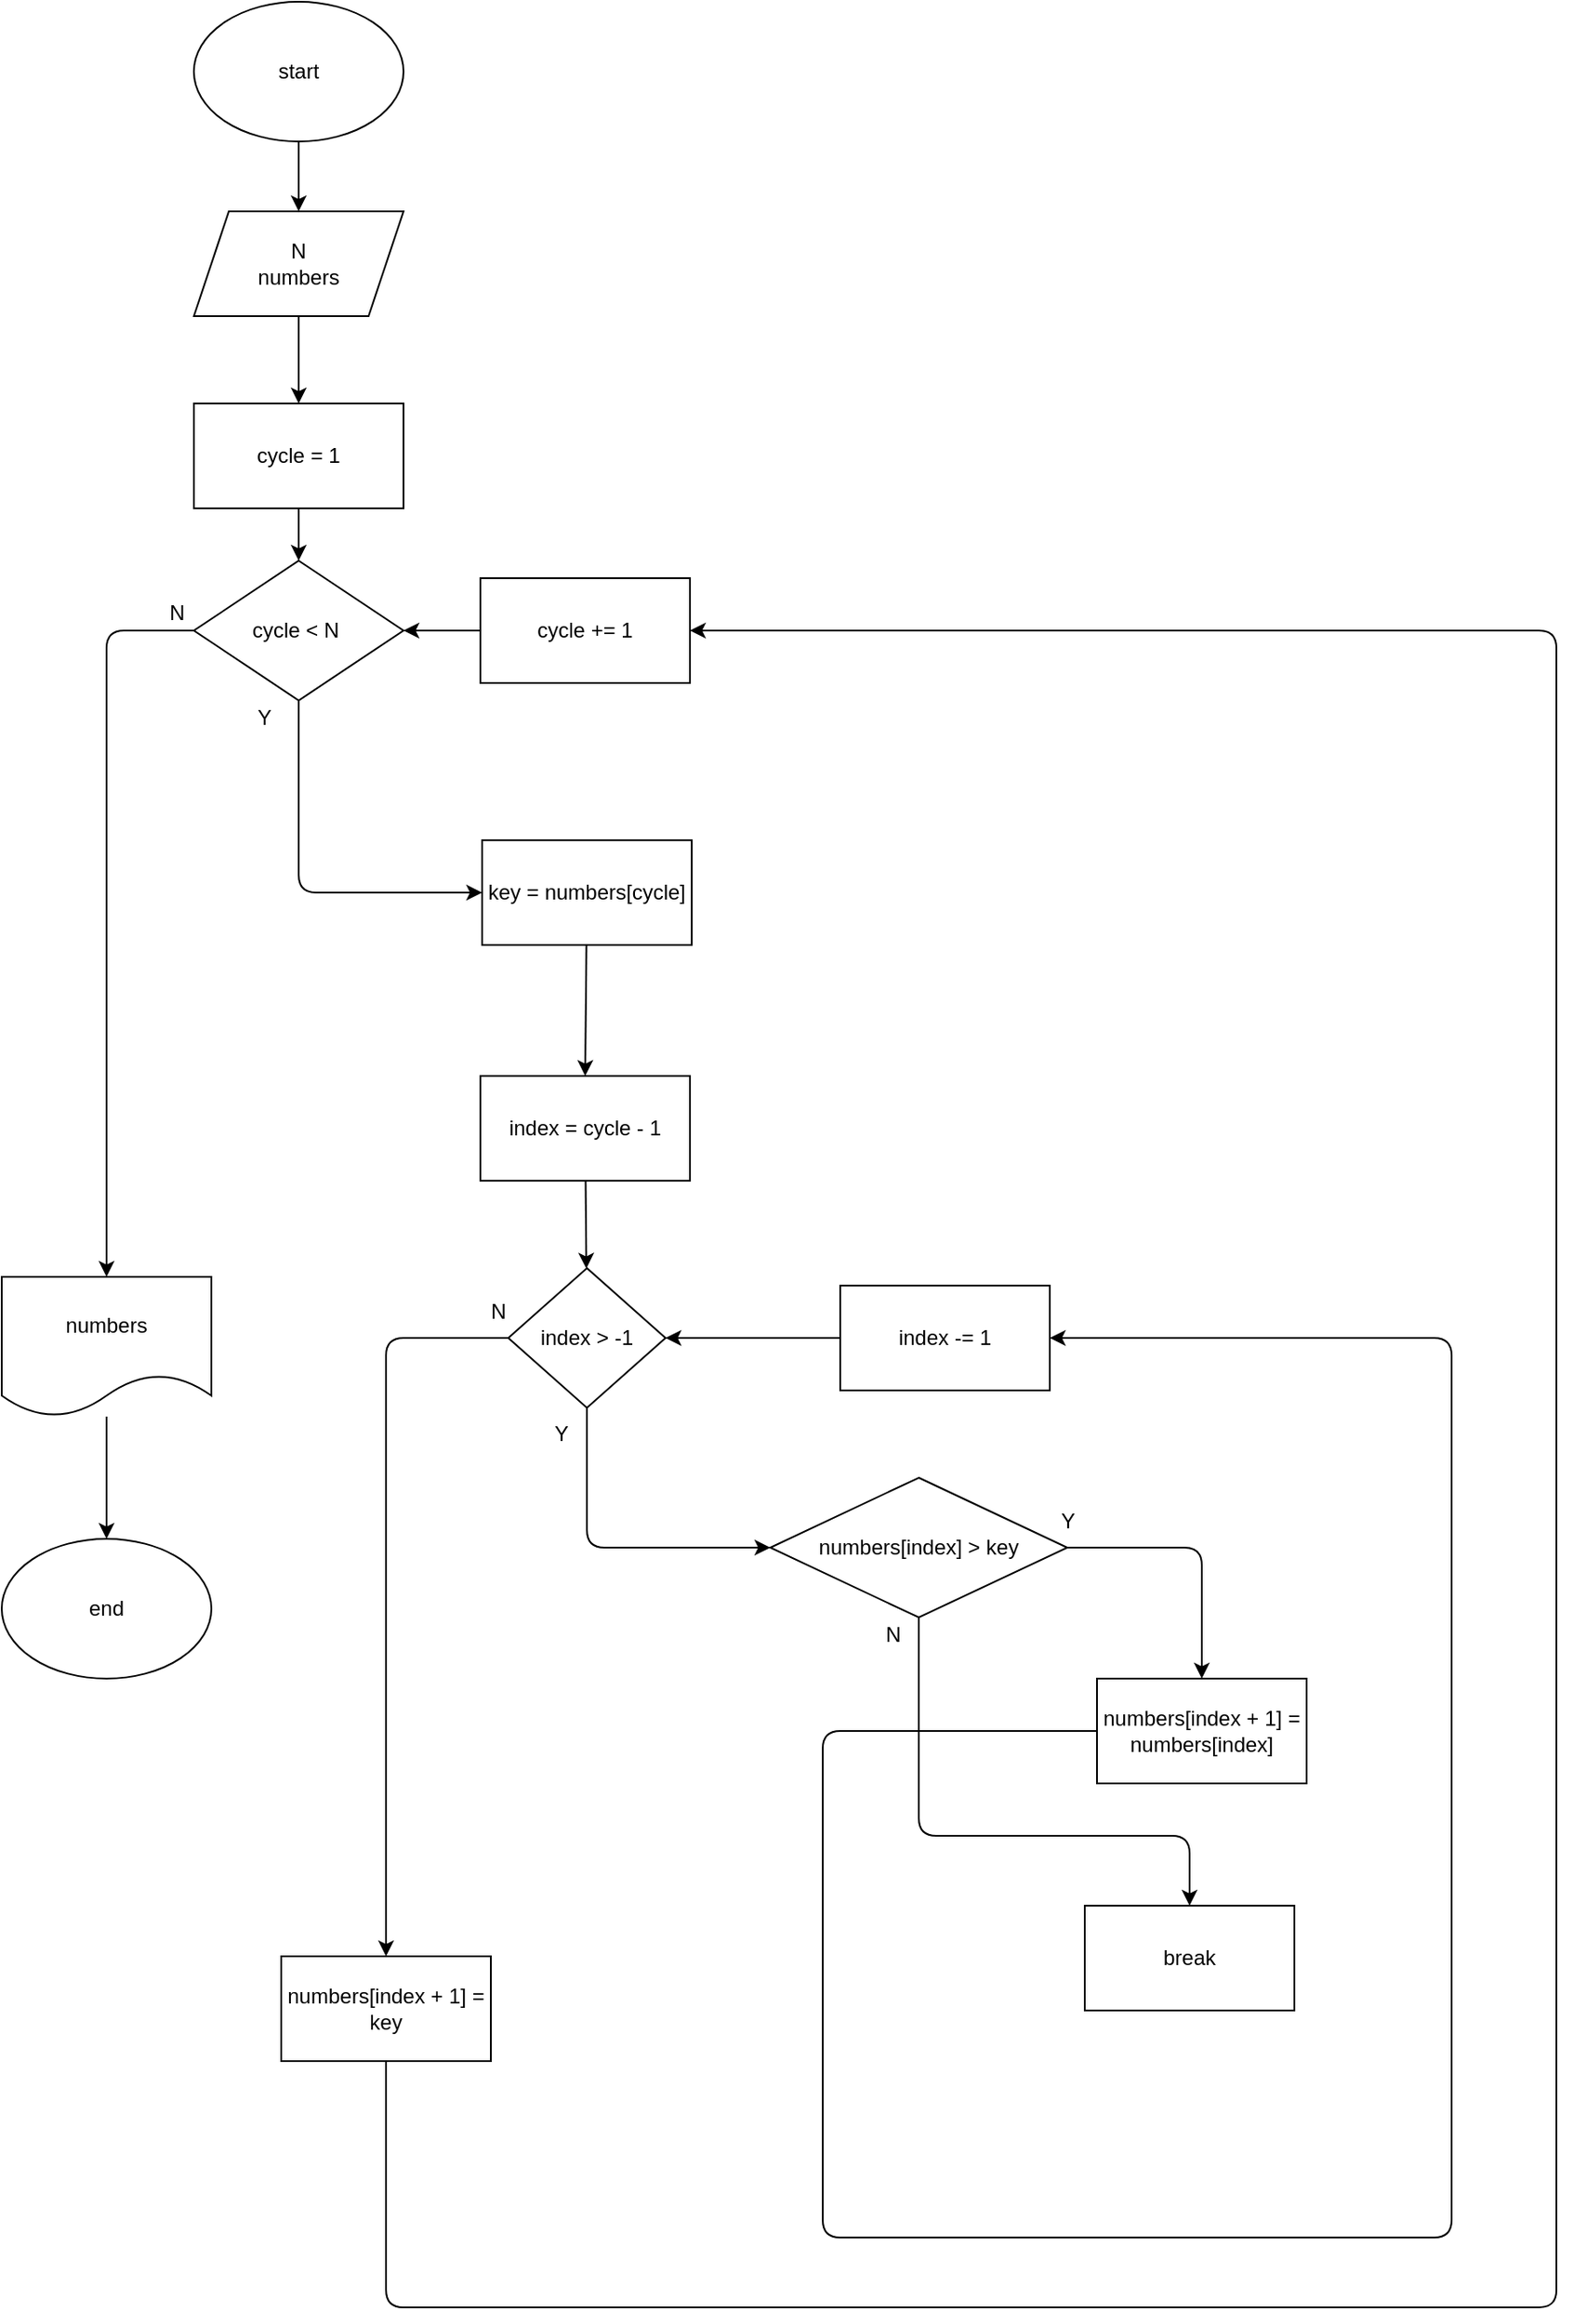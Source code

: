 <mxfile>
    <diagram id="p3Zgos1GO5HydNpql1um" name="Page-1">
        <mxGraphModel dx="822" dy="566" grid="1" gridSize="10" guides="1" tooltips="1" connect="1" arrows="1" fold="1" page="1" pageScale="1" pageWidth="827" pageHeight="1169" math="0" shadow="0">
            <root>
                <mxCell id="0"/>
                <mxCell id="1" parent="0"/>
                <mxCell id="3" value="" style="edgeStyle=none;html=1;" edge="1" parent="1" source="4" target="6">
                    <mxGeometry relative="1" as="geometry"/>
                </mxCell>
                <mxCell id="4" value="start" style="ellipse;whiteSpace=wrap;html=1;" vertex="1" parent="1">
                    <mxGeometry x="190" y="50" width="120" height="80" as="geometry"/>
                </mxCell>
                <mxCell id="5" value="" style="edgeStyle=none;html=1;" edge="1" parent="1" source="6" target="8">
                    <mxGeometry relative="1" as="geometry"/>
                </mxCell>
                <mxCell id="6" value="N&lt;br&gt;numbers" style="shape=parallelogram;perimeter=parallelogramPerimeter;whiteSpace=wrap;html=1;fixedSize=1;" vertex="1" parent="1">
                    <mxGeometry x="190" y="170" width="120" height="60" as="geometry"/>
                </mxCell>
                <mxCell id="7" value="" style="edgeStyle=none;html=1;" edge="1" parent="1" source="8" target="11">
                    <mxGeometry relative="1" as="geometry"/>
                </mxCell>
                <mxCell id="8" value="cycle = 1" style="whiteSpace=wrap;html=1;" vertex="1" parent="1">
                    <mxGeometry x="190" y="280" width="120" height="60" as="geometry"/>
                </mxCell>
                <mxCell id="9" value="" style="edgeStyle=none;html=1;entryX=0;entryY=0.5;entryDx=0;entryDy=0;" edge="1" parent="1" source="11" target="49">
                    <mxGeometry relative="1" as="geometry">
                        <Array as="points">
                            <mxPoint x="250" y="560"/>
                        </Array>
                        <mxPoint x="360" y="550" as="targetPoint"/>
                    </mxGeometry>
                </mxCell>
                <mxCell id="10" style="edgeStyle=none;html=1;entryX=0.5;entryY=0;entryDx=0;entryDy=0;" edge="1" parent="1" source="11" target="29">
                    <mxGeometry relative="1" as="geometry">
                        <mxPoint x="130" y="750" as="targetPoint"/>
                        <Array as="points">
                            <mxPoint x="140" y="410"/>
                        </Array>
                    </mxGeometry>
                </mxCell>
                <mxCell id="11" value="cycle &amp;lt; N&amp;nbsp;" style="rhombus;whiteSpace=wrap;html=1;" vertex="1" parent="1">
                    <mxGeometry x="190" y="370" width="120" height="80" as="geometry"/>
                </mxCell>
                <mxCell id="12" value="" style="edgeStyle=none;html=1;" edge="1" parent="1" source="13" target="11">
                    <mxGeometry relative="1" as="geometry"/>
                </mxCell>
                <mxCell id="13" value="cycle += 1" style="whiteSpace=wrap;html=1;" vertex="1" parent="1">
                    <mxGeometry x="354" y="380" width="120" height="60" as="geometry"/>
                </mxCell>
                <mxCell id="22" style="edgeStyle=none;html=1;entryX=1;entryY=0.5;entryDx=0;entryDy=0;" edge="1" parent="1" source="23">
                    <mxGeometry relative="1" as="geometry">
                        <Array as="points">
                            <mxPoint x="595" y="1020"/>
                            <mxPoint x="1000" y="1020"/>
                            <mxPoint x="1000" y="670"/>
                        </Array>
                        <mxPoint x="650" y="670" as="targetPoint"/>
                    </mxGeometry>
                </mxCell>
                <mxCell id="26" value="Y" style="text;html=1;align=center;verticalAlign=middle;resizable=0;points=[];autosize=1;strokeColor=none;fillColor=none;" vertex="1" parent="1">
                    <mxGeometry x="220" y="450" width="20" height="20" as="geometry"/>
                </mxCell>
                <mxCell id="27" value="end" style="ellipse;whiteSpace=wrap;html=1;" vertex="1" parent="1">
                    <mxGeometry x="80" y="930" width="120" height="80" as="geometry"/>
                </mxCell>
                <mxCell id="28" style="edgeStyle=none;html=1;entryX=0.5;entryY=0;entryDx=0;entryDy=0;" edge="1" parent="1" source="29" target="27">
                    <mxGeometry relative="1" as="geometry"/>
                </mxCell>
                <mxCell id="29" value="numbers" style="shape=document;whiteSpace=wrap;html=1;boundedLbl=1;" vertex="1" parent="1">
                    <mxGeometry x="80" y="780" width="120" height="80" as="geometry"/>
                </mxCell>
                <mxCell id="42" value="" style="edgeStyle=none;html=1;" edge="1" parent="1" source="43" target="45">
                    <mxGeometry relative="1" as="geometry"/>
                </mxCell>
                <mxCell id="43" value="index = cycle - 1" style="whiteSpace=wrap;html=1;" vertex="1" parent="1">
                    <mxGeometry x="354" y="665" width="120" height="60" as="geometry"/>
                </mxCell>
                <mxCell id="44" style="edgeStyle=none;html=1;entryX=0;entryY=0.5;entryDx=0;entryDy=0;" edge="1" parent="1" source="45" target="48">
                    <mxGeometry relative="1" as="geometry">
                        <mxPoint x="520" y="935" as="targetPoint"/>
                        <Array as="points">
                            <mxPoint x="415" y="935"/>
                        </Array>
                    </mxGeometry>
                </mxCell>
                <mxCell id="61" style="edgeStyle=none;html=1;entryX=1;entryY=0.5;entryDx=0;entryDy=0;exitX=0.5;exitY=1;exitDx=0;exitDy=0;" edge="1" parent="1" source="65" target="13">
                    <mxGeometry relative="1" as="geometry">
                        <mxPoint x="290" y="1260" as="sourcePoint"/>
                        <Array as="points">
                            <mxPoint x="300" y="1370"/>
                            <mxPoint x="970" y="1370"/>
                            <mxPoint x="970" y="410"/>
                        </Array>
                    </mxGeometry>
                </mxCell>
                <mxCell id="67" style="edgeStyle=none;html=1;entryX=0.5;entryY=0;entryDx=0;entryDy=0;" edge="1" parent="1" source="45" target="65">
                    <mxGeometry relative="1" as="geometry">
                        <Array as="points">
                            <mxPoint x="300" y="815"/>
                        </Array>
                    </mxGeometry>
                </mxCell>
                <mxCell id="45" value="index &amp;gt; -1" style="rhombus;whiteSpace=wrap;html=1;" vertex="1" parent="1">
                    <mxGeometry x="370" y="775" width="90" height="80" as="geometry"/>
                </mxCell>
                <mxCell id="46" value="" style="edgeStyle=none;html=1;entryX=1;entryY=0.5;entryDx=0;entryDy=0;" edge="1" parent="1" source="47" target="45">
                    <mxGeometry relative="1" as="geometry"/>
                </mxCell>
                <mxCell id="47" value="index -= 1" style="whiteSpace=wrap;html=1;" vertex="1" parent="1">
                    <mxGeometry x="560" y="785" width="120" height="60" as="geometry"/>
                </mxCell>
                <mxCell id="52" value="" style="edgeStyle=none;html=1;" edge="1" parent="1" source="48" target="51">
                    <mxGeometry relative="1" as="geometry">
                        <Array as="points">
                            <mxPoint x="767" y="935"/>
                        </Array>
                    </mxGeometry>
                </mxCell>
                <mxCell id="54" style="edgeStyle=none;html=1;entryX=0.5;entryY=0;entryDx=0;entryDy=0;" edge="1" parent="1" source="48" target="55">
                    <mxGeometry relative="1" as="geometry">
                        <mxPoint x="760" y="1130" as="targetPoint"/>
                        <Array as="points">
                            <mxPoint x="605" y="1100"/>
                            <mxPoint x="760" y="1100"/>
                        </Array>
                    </mxGeometry>
                </mxCell>
                <mxCell id="48" value="numbers[index] &amp;gt; key" style="rhombus;whiteSpace=wrap;html=1;" vertex="1" parent="1">
                    <mxGeometry x="520" y="895" width="170" height="80" as="geometry"/>
                </mxCell>
                <mxCell id="50" style="edgeStyle=none;html=1;entryX=0.5;entryY=0;entryDx=0;entryDy=0;" edge="1" parent="1" source="49" target="43">
                    <mxGeometry relative="1" as="geometry"/>
                </mxCell>
                <mxCell id="49" value="key = numbers[cycle]" style="whiteSpace=wrap;html=1;" vertex="1" parent="1">
                    <mxGeometry x="355" y="530" width="120" height="60" as="geometry"/>
                </mxCell>
                <mxCell id="57" style="edgeStyle=none;html=1;entryX=1;entryY=0.5;entryDx=0;entryDy=0;" edge="1" parent="1" source="51" target="47">
                    <mxGeometry relative="1" as="geometry">
                        <Array as="points">
                            <mxPoint x="550" y="1040"/>
                            <mxPoint x="550" y="1330"/>
                            <mxPoint x="910" y="1330"/>
                            <mxPoint x="910" y="815"/>
                        </Array>
                    </mxGeometry>
                </mxCell>
                <mxCell id="51" value="numbers[index + 1] = numbers[index]" style="whiteSpace=wrap;html=1;" vertex="1" parent="1">
                    <mxGeometry x="707" y="1010" width="120" height="60" as="geometry"/>
                </mxCell>
                <mxCell id="55" value="break" style="whiteSpace=wrap;html=1;" vertex="1" parent="1">
                    <mxGeometry x="700" y="1140" width="120" height="60" as="geometry"/>
                </mxCell>
                <mxCell id="58" value="Y" style="text;html=1;align=center;verticalAlign=middle;resizable=0;points=[];autosize=1;strokeColor=none;fillColor=none;" vertex="1" parent="1">
                    <mxGeometry x="680" y="910" width="20" height="20" as="geometry"/>
                </mxCell>
                <mxCell id="59" value="N" style="text;html=1;align=center;verticalAlign=middle;resizable=0;points=[];autosize=1;strokeColor=none;fillColor=none;" vertex="1" parent="1">
                    <mxGeometry x="580" y="975" width="20" height="20" as="geometry"/>
                </mxCell>
                <mxCell id="60" value="Y" style="text;html=1;align=center;verticalAlign=middle;resizable=0;points=[];autosize=1;strokeColor=none;fillColor=none;" vertex="1" parent="1">
                    <mxGeometry x="390" y="860" width="20" height="20" as="geometry"/>
                </mxCell>
                <mxCell id="62" value="N" style="text;html=1;align=center;verticalAlign=middle;resizable=0;points=[];autosize=1;strokeColor=none;fillColor=none;" vertex="1" parent="1">
                    <mxGeometry x="354" y="790" width="20" height="20" as="geometry"/>
                </mxCell>
                <mxCell id="63" value="N" style="text;html=1;align=center;verticalAlign=middle;resizable=0;points=[];autosize=1;strokeColor=none;fillColor=none;" vertex="1" parent="1">
                    <mxGeometry x="170" y="390" width="20" height="20" as="geometry"/>
                </mxCell>
                <mxCell id="65" value="numbers[index + 1] = key" style="whiteSpace=wrap;html=1;" vertex="1" parent="1">
                    <mxGeometry x="240" y="1169" width="120" height="60" as="geometry"/>
                </mxCell>
            </root>
        </mxGraphModel>
    </diagram>
</mxfile>